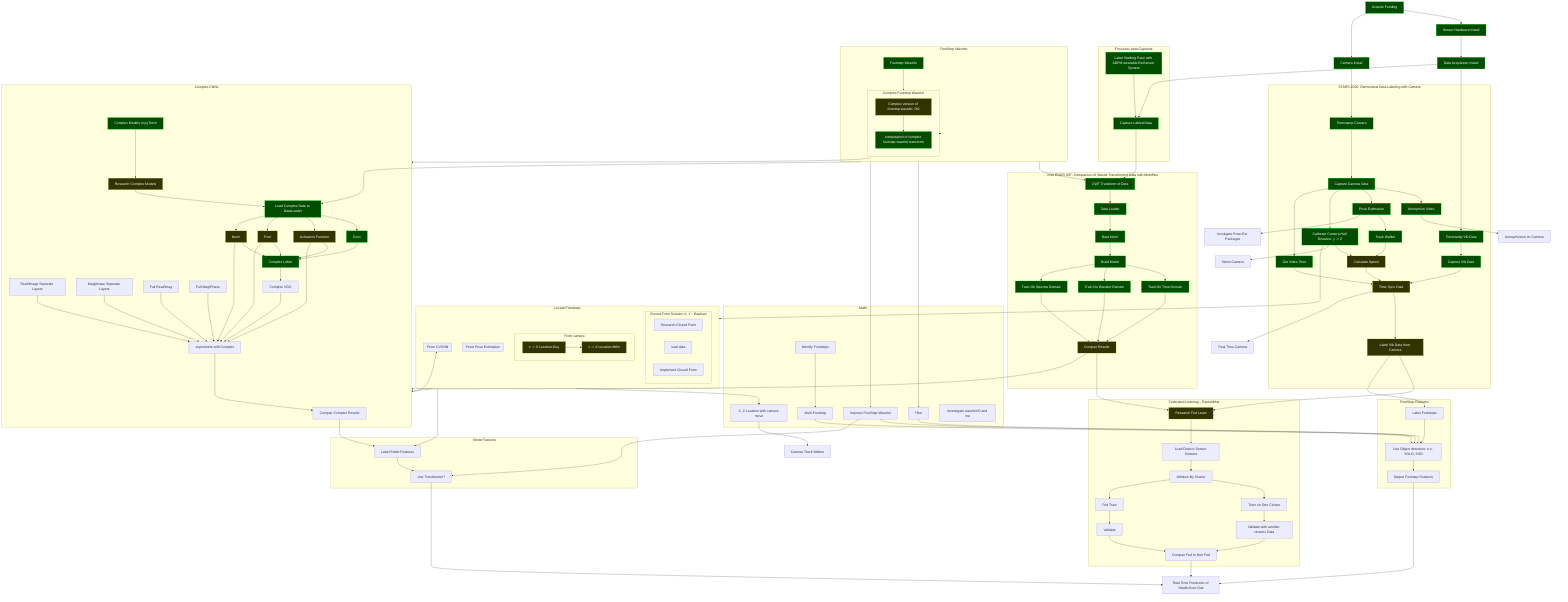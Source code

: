 %% ─────────────────────────────────────────────
%% 📈 HOW TO PREVIEW THIS DIAGRAM:
%% → Right-click this file tab (not the content) → “Command Palette”
%% → Type: “Preview Mermaid Diagram”
%% Mac:           CMD  + Shift + P
%% Linux/Windows: Ctrl + Shift + P
%% ─────────────────────────────────────────────
graph TD
    classDef done fill:#004d00,stroke:#00ff00,color:#ffffff;
    classDef pending fill:#4d0000,stroke:#ff6666,color:#ffffff;
    classDef inprogress fill:#333300,stroke:#ffff66,color:#ffffff;

    A[Acquire Funding]

    %% Sensor Instalation
    A --> B1[Sensor Hardware Install]
    B1 --> B2[Data Acquisition Install]
    A --> B3[Camera Install]
    class A done;
    class B1 done;
    class B2 done;
    class B3 done;

    %% Data acquistion, Walking Pace Tagged
    subgraph sg_C[First pass data Caputure]
        C1[Label Walking Pace with ADPM wearable BioSensor System]
        C2[Capture Labled Data]
    end
    C1 --> C2
    B2 --> C2
    class C1 done;
    class C2 done;


    %% Footstep Wavelet
    subgraph sg_d[FootStep Wavelet]
        D1[Footstep Wavelet]
        class D1 done;
        D1 --> sd_d1
        subgraph sd_d1[Complex Footstep Wavelet]
            direction TB
            d1_0[Complex version of footstep wavelet: DD]
            class d1_0 inprogress;
            d1_1[computation of complex footstep wavelet transform]
            class d1_1 done;
            d1_0 --> d1_1
        end
    end
    sg_d --> E1


    %% Model Development, data transform
    C2 --> E1
    subgraph Josh ENGR 897: Compairson of Wavlet Transformed Data with MobilNet
        E1[CWT Transform of Data]
        class E1 done;
        E2[Data Loader]
        class E2 done;
        E3[Data Norm]
        class E3 done;
        E4[Build Model]
        class E4 done;
        E5[Train On Time Domain]
        class E5 done;
        E6[Train On Wavelet Domain]
        class E6 done;
        E7[Train On Spectra Domain]
        class E7 done;
        E8[Compair Results]
        class E8 inprogress;
    end
    E1 --> E2
    E2 --> E3
    E3 --> E4
    E4 --> E5
    E4 --> E6
    E4 --> E7
    E5-->E8
    E6-->E8
    E7-->E8


    %% Using Camera to label data
    %%E2 --> F1
    B2 --> G1
    B3 --> G2
    subgraph STARS 2025: Demonstrat Data Labeling with Camera
        G1[Timestamp Vib Data]
        class G1 done;
        G2[Timestamp Camera]
        class G2 done;
        H1[Capture Vib Data]
        class H1 done;
        H2[Capture Camera Data]
        class H2 done;
        H4[Anonymize Video]
        class H4 done;
        H10[Get Video Time]
        class H10 done;
        H3[Calibrate Camera Hall Distance: y -> Z]
        class H3 done;
        H5[Pose Estimation]
        class H5 done;
        H6[Track Walker]
        class H6 done;
        H9[Calculate Speed]
        class H9 inprogress;
        H7[Time Sync Data]
        class H7 inprogress;
        H8[Label Vib Data from Camera]
        class H8 inprogress;
    end
    G1 --> H1
    G2 --> H2
    H1 --> H7
    H2 --> H4
    H2 --> H5
    H2 --> H3
    H2 --> H10
    H10 --> H7
    H5 --> H6
    H3 --> H9
    H6 --> H9
    H9 --> H7
    H7 --> H8

    subgraph sg_i[Locate Footsteps]

        subgraph sg-i1[Closed Form Solution X, Y - Raphael]
            sg-i1-0[Research Closed Form]
            sg-i1-1[load data]
            sg-i1-2[Implement Closed Form]
        end

        subgraph sg-i2[From camera]
            sg-i2-1[x -> X Location:Duy]
            sg-i2-2[x -> X Location:Mihir]
            sg-i2-1 --> sg-i2-2
            class sg-i2-1 inprogress
            class sg-i2-2 inprogress
        end

        subgraph sg-i3[From Pose Estimation]
        end

        subgraph sg-i4[From CVCNN]
        end
    end
    SG_M --> sg-i4
    H3 --> sg_i
    sg_i --> I3

    %% From footstep wavelet
    sg_d --> I1 
    sg_d --> sd_d1
    sg_d --> I8
    subgraph Math: 
        I1[Filter]
        I3[X, Z Location with camera move]
        I6[Identify Footsteps]
        I7[Multi-Footstep]
        I8[Improve FootStep Wavelet]
        I9[Investigate wavelet f0 and bw]
    end
    sg_d --> sd_d1 --> SG_M
    I6 --> I7

    H8 --> J1
    E8 --> J1


    subgraph Federated Learning - Pareshbhai
        J1[Research Fed Learn]
        class J1 inprogress;
        J2[Load Data to Sensor Clusters]
        J3[Window By Cluster]
        J4[Train on One Cluster]
        J5[Validate with another clusters Data]
        J_4[Fed Train]
        J_5[Validate]
        J99[Compair Fed to Non Fed]
    end
    J1 --> J2
    J2 --> J3
    J3 --> J4
    J4 --> J5
    J3 --> J_4
    J_4 --> J_5

    J5 --> J99
    J_5 --> J99

    H8 --> K0
    I1 --> K1
    I7 --> K1
    I8 --> K1
    subgraph FootStep Features
        K0[Label Footsteps]
        K1[Use Object detection: e.x. YOLO, SSD]
        K99[Output Footstep Features]
    end
    K0 --> K1
    K1 --> K99

    sg_i -->L1
    M99 --> L1
    I8 --> L99
    subgraph Stride Features
        L1[Label Stride Features]
        L99[Use Transformer?]
    end
    L1 --> L99

    E8 --> SG_M
    sg_i --> SG_M
    subgraph SG_M[Complex CNNs]
        M0[Complex Models in pyTorch]
        class M0 done;
        M1[Research Complex Models]
        class M1 inprogress;
        M2[Load Complex Data to DataLoader]
        class M2 done;

        M3[Conv]
        class M3 done;
        M4[Activation Function]
        class M4 inprogress;
        M5[Pool]
        class M5 inprogress;
        M6[Norm]
        class M6 inprogress;

        M10[Real/Image Seperate Layers]
        M11[Mag/phase Seperate Layers]
        M12[Full Real/Imag]
        M13[Full Mag/Phase]

        M20[Complex LeNet]
        class M20 done;
        M21[Complex VGG]


        M40[experiment with Complex]

        M99[Compair Complex Results]
    end
    M0 --> M1
    M1 --> M2

    sg_d --> M2

    M2 --> M3
    M2 --> M4
    M2 --> M5
    M2 --> M6
    M3 --> M20
    M4 --> M20
    M5 --> M20
    M6 --> M20
    M20 --> M21

    M21 --> M40

    M4 --> M40
    M5 --> M40
    M6 --> M40
    M10 --> M40
    M11 --> M40
    M12 --> M40
    M13 --> M40

    M40 --> M99



    %% Unphased issues
    I3 --> X1[Camera Track Walker]
    H4 --> X2[Anonymizeon on Camera]
    H5 --> X3[Invstigate Pose-Est Packages]
    H3 --> X9[Sterio Camera]
    H7 --> X4[Real Time Camera]

    %% End Prodcut
    J99 --> Z
    L99 --> Z
    K99 --> Z
    Z[Real Time Prediction of Health from Gait]

    class Z shared;